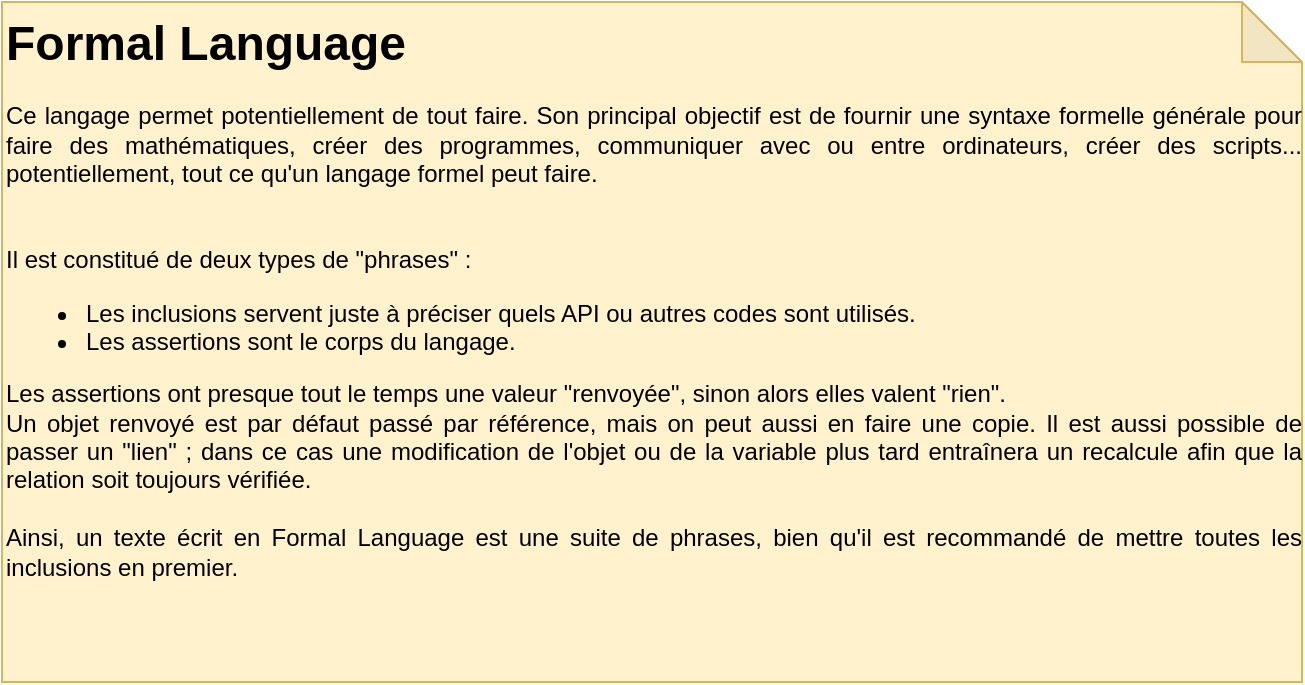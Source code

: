 <mxfile pages="4">
    <diagram id="5_BCksHGUc6veGD5Rrwg" name="Presentation">
        <mxGraphModel dx="2002" dy="625" grid="1" gridSize="10" guides="1" tooltips="1" connect="1" arrows="1" fold="1" page="1" pageScale="1" pageWidth="827" pageHeight="1169" math="0" shadow="0">
            <root>
                <mxCell id="-pB6dK3asgWXY20V-I0a-0"/>
                <mxCell id="-pB6dK3asgWXY20V-I0a-1" parent="-pB6dK3asgWXY20V-I0a-0"/>
                <mxCell id="ndE7727TP9noJaug6J7S-0" value="&lt;div style=&quot;text-align: justify&quot;&gt;&lt;b style=&quot;font-size: 24px&quot;&gt;Formal Language&lt;/b&gt;&lt;/div&gt;&lt;div style=&quot;text-align: justify&quot;&gt;&lt;br&gt;&lt;/div&gt;&lt;div style=&quot;text-align: justify&quot;&gt;Ce langage permet potentiellement de tout faire. Son principal objectif est de fournir une syntaxe formelle générale pour faire des mathématiques, créer des programmes, communiquer avec ou entre ordinateurs, créer des scripts... potentiellement, tout ce qu'un langage formel peut faire.&lt;/div&gt;&lt;div style=&quot;text-align: justify&quot;&gt;&lt;br&gt;&lt;/div&gt;&lt;div style=&quot;text-align: justify&quot;&gt;&lt;br&gt;&lt;/div&gt;&lt;div style=&quot;text-align: justify&quot;&gt;Il est constitué de deux types de &quot;phrases&quot; :&lt;/div&gt;&lt;div style=&quot;text-align: justify&quot;&gt;&lt;ul&gt;&lt;li&gt;Les inclusions servent juste à préciser quels API ou autres codes sont utilisés.&lt;/li&gt;&lt;li&gt;Les assertions sont le corps du langage.&lt;/li&gt;&lt;/ul&gt;&lt;span&gt;Les assertions ont presque tout le temps une valeur &quot;renvoyée&quot;, sinon alors elles valent &quot;rien&quot;.&lt;/span&gt;&lt;/div&gt;&lt;div style=&quot;text-align: justify&quot;&gt;&lt;span&gt;Un objet renvoyé est par défaut passé par référence, mais on peut aussi en faire une copie. Il est aussi possible de passer un &quot;lien&quot; ; dans ce cas une modification de l'objet ou de la variable plus tard entraînera&amp;nbsp;un&amp;nbsp;&lt;/span&gt;&lt;span&gt;recalcule afin que la relation soit toujours vérifiée.&lt;/span&gt;&lt;/div&gt;&lt;div style=&quot;text-align: justify&quot;&gt;&lt;span&gt;&lt;br&gt;&lt;/span&gt;&lt;/div&gt;&lt;div style=&quot;text-align: justify&quot;&gt;&lt;span&gt;Ainsi, un texte écrit en Formal Language est une suite de phrases, bien qu'il est recommandé de mettre toutes les inclusions&amp;nbsp;en premier.&lt;/span&gt;&lt;/div&gt;" style="shape=note;whiteSpace=wrap;html=1;backgroundOutline=1;darkOpacity=0.05;fillColor=#fff2cc;strokeColor=#d6b656;align=left;verticalAlign=top;fontColor=#000000;" parent="-pB6dK3asgWXY20V-I0a-1" vertex="1">
                    <mxGeometry x="-760" y="40" width="650" height="340" as="geometry"/>
                </mxCell>
            </root>
        </mxGraphModel>
    </diagram>
    <diagram id="95ChfJcYz4LJRr9AhdbQ" name="Formal Language">
        <mxGraphModel dx="2002" dy="625" grid="1" gridSize="10" guides="1" tooltips="1" connect="1" arrows="1" fold="1" page="1" pageScale="1" pageWidth="827" pageHeight="1169" math="0" shadow="0">
            <root>
                <mxCell id="v-T4cHczStaTHuqniMII-0"/>
                <mxCell id="v-T4cHczStaTHuqniMII-1" parent="v-T4cHczStaTHuqniMII-0"/>
                <mxCell id="v-T4cHczStaTHuqniMII-3" style="edgeStyle=none;rounded=0;orthogonalLoop=1;jettySize=auto;html=1;fontColor=#000000;" parent="v-T4cHczStaTHuqniMII-1" source="v-T4cHczStaTHuqniMII-53" target="v-T4cHczStaTHuqniMII-45" edge="1">
                    <mxGeometry relative="1" as="geometry">
                        <mxPoint x="582.701" y="740.561" as="sourcePoint"/>
                    </mxGeometry>
                </mxCell>
                <mxCell id="v-T4cHczStaTHuqniMII-12" style="edgeStyle=none;rounded=0;orthogonalLoop=1;jettySize=auto;html=1;fillColor=#ffe6cc;strokeColor=#000000;strokeWidth=1;fontColor=#000000;" parent="v-T4cHczStaTHuqniMII-1" source="v-T4cHczStaTHuqniMII-16" target="v-T4cHczStaTHuqniMII-33" edge="1">
                    <mxGeometry relative="1" as="geometry"/>
                </mxCell>
                <mxCell id="v-T4cHczStaTHuqniMII-13" style="edgeStyle=none;rounded=0;orthogonalLoop=1;jettySize=auto;html=1;fontColor=#000000;" parent="v-T4cHczStaTHuqniMII-1" source="v-T4cHczStaTHuqniMII-16" target="v-T4cHczStaTHuqniMII-40" edge="1">
                    <mxGeometry relative="1" as="geometry"/>
                </mxCell>
                <mxCell id="v-T4cHczStaTHuqniMII-14" style="edgeStyle=none;rounded=0;orthogonalLoop=1;jettySize=auto;html=1;strokeWidth=1;fillColor=#e1d5e7;strokeColor=#000000;fontColor=#000000;" parent="v-T4cHczStaTHuqniMII-1" source="v-T4cHczStaTHuqniMII-16" target="v-T4cHczStaTHuqniMII-53" edge="1">
                    <mxGeometry relative="1" as="geometry"/>
                </mxCell>
                <mxCell id="v-T4cHczStaTHuqniMII-15" style="edgeStyle=none;rounded=0;orthogonalLoop=1;jettySize=auto;html=1;fontColor=#000000;" parent="v-T4cHczStaTHuqniMII-1" source="v-T4cHczStaTHuqniMII-16" target="v-T4cHczStaTHuqniMII-69" edge="1">
                    <mxGeometry relative="1" as="geometry"/>
                </mxCell>
                <mxCell id="fllVbso1EUG3srJYqAMV-1" style="rounded=0;orthogonalLoop=1;jettySize=auto;html=1;fontColor=#000000;" parent="v-T4cHczStaTHuqniMII-1" source="v-T4cHczStaTHuqniMII-16" target="fllVbso1EUG3srJYqAMV-0" edge="1">
                    <mxGeometry relative="1" as="geometry"/>
                </mxCell>
                <mxCell id="v-T4cHczStaTHuqniMII-16" value="Expression" style="ellipse;whiteSpace=wrap;html=1;fillColor=#f8cecc;strokeColor=#b85450;fontColor=#000000;" parent="v-T4cHczStaTHuqniMII-1" vertex="1">
                    <mxGeometry x="410" y="420" width="140" height="70" as="geometry"/>
                </mxCell>
                <mxCell id="v-T4cHczStaTHuqniMII-24" style="edgeStyle=none;rounded=0;orthogonalLoop=1;jettySize=auto;html=1;fontColor=#000000;" parent="v-T4cHczStaTHuqniMII-1" source="v-T4cHczStaTHuqniMII-40" target="v-T4cHczStaTHuqniMII-27" edge="1">
                    <mxGeometry relative="1" as="geometry"/>
                </mxCell>
                <mxCell id="v-T4cHczStaTHuqniMII-25" style="edgeStyle=none;rounded=0;orthogonalLoop=1;jettySize=auto;html=1;strokeWidth=1;fillColor=#e1d5e7;fontColor=#000000;strokeColor=#FFFFFF;" parent="v-T4cHczStaTHuqniMII-1" source="v-T4cHczStaTHuqniMII-40" target="v-T4cHczStaTHuqniMII-28" edge="1">
                    <mxGeometry relative="1" as="geometry"/>
                </mxCell>
                <mxCell id="v-T4cHczStaTHuqniMII-26" style="rounded=0;orthogonalLoop=1;jettySize=auto;html=1;fontColor=#000000;" parent="v-T4cHczStaTHuqniMII-1" source="v-T4cHczStaTHuqniMII-27" target="v-T4cHczStaTHuqniMII-65" edge="1">
                    <mxGeometry relative="1" as="geometry"/>
                </mxCell>
                <mxCell id="v-T4cHczStaTHuqniMII-27" value="Alternative" style="ellipse;whiteSpace=wrap;html=1;fillColor=#fff2cc;strokeColor=#d6b656;fontColor=#000000;" parent="v-T4cHczStaTHuqniMII-1" vertex="1">
                    <mxGeometry x="820" y="440" width="140" height="70" as="geometry"/>
                </mxCell>
                <mxCell id="v-T4cHczStaTHuqniMII-28" value="Booléen" style="ellipse;whiteSpace=wrap;html=1;fillColor=#fad9d5;strokeColor=#ae4132;fontColor=#000000;" parent="v-T4cHczStaTHuqniMII-1" vertex="1">
                    <mxGeometry x="730" y="300" width="140" height="70" as="geometry"/>
                </mxCell>
                <mxCell id="v-T4cHczStaTHuqniMII-30" style="edgeStyle=none;rounded=0;orthogonalLoop=1;jettySize=auto;html=1;fontColor=#000000;" parent="v-T4cHczStaTHuqniMII-1" source="v-T4cHczStaTHuqniMII-33" target="v-T4cHczStaTHuqniMII-34" edge="1">
                    <mxGeometry relative="1" as="geometry"/>
                </mxCell>
                <mxCell id="v-T4cHczStaTHuqniMII-31" style="edgeStyle=none;rounded=0;orthogonalLoop=1;jettySize=auto;html=1;fontColor=#000000;" parent="v-T4cHczStaTHuqniMII-1" source="-W7pPNbn6DZHVO_8fmMS-0" target="v-T4cHczStaTHuqniMII-36" edge="1">
                    <mxGeometry relative="1" as="geometry"/>
                </mxCell>
                <mxCell id="v-T4cHczStaTHuqniMII-32" style="edgeStyle=none;rounded=0;orthogonalLoop=1;jettySize=auto;html=1;strokeWidth=1;fillColor=#e1d5e7;strokeColor=#9673a6;fontColor=#000000;" parent="v-T4cHczStaTHuqniMII-1" source="v-T4cHczStaTHuqniMII-33" target="v-T4cHczStaTHuqniMII-16" edge="1">
                    <mxGeometry relative="1" as="geometry"/>
                </mxCell>
                <mxCell id="-W7pPNbn6DZHVO_8fmMS-1" style="rounded=0;orthogonalLoop=1;jettySize=auto;html=1;" parent="v-T4cHczStaTHuqniMII-1" source="v-T4cHczStaTHuqniMII-33" target="-W7pPNbn6DZHVO_8fmMS-0" edge="1">
                    <mxGeometry relative="1" as="geometry"/>
                </mxCell>
                <mxCell id="v-T4cHczStaTHuqniMII-33" value="Définition / assignation" style="ellipse;whiteSpace=wrap;html=1;fillColor=#fff2cc;strokeColor=#d6b656;fontColor=#000000;" parent="v-T4cHczStaTHuqniMII-1" vertex="1">
                    <mxGeometry x="180" y="440" width="140" height="70" as="geometry"/>
                </mxCell>
                <mxCell id="v-T4cHczStaTHuqniMII-34" value="Système de variable" style="ellipse;whiteSpace=wrap;html=1;fillColor=#dae8fc;strokeColor=#6c8ebf;fontColor=#000000;" parent="v-T4cHczStaTHuqniMII-1" vertex="1">
                    <mxGeometry x="10" y="560" width="140" height="70" as="geometry"/>
                </mxCell>
                <mxCell id="v-T4cHczStaTHuqniMII-35" style="edgeStyle=none;rounded=0;orthogonalLoop=1;jettySize=auto;html=1;fillColor=#e1d5e7;strokeColor=#9673a6;fontColor=#000000;" parent="v-T4cHczStaTHuqniMII-1" source="v-T4cHczStaTHuqniMII-36" target="-W7pPNbn6DZHVO_8fmMS-0" edge="1">
                    <mxGeometry relative="1" as="geometry"/>
                </mxCell>
                <mxCell id="v-T4cHczStaTHuqniMII-36" value="Objet" style="ellipse;whiteSpace=wrap;html=1;fillColor=#fad9d5;strokeColor=#ae4132;fontColor=#000000;" parent="v-T4cHczStaTHuqniMII-1" vertex="1">
                    <mxGeometry x="-250" y="460" width="140" height="70" as="geometry"/>
                </mxCell>
                <mxCell id="v-T4cHczStaTHuqniMII-37" style="edgeStyle=none;rounded=0;orthogonalLoop=1;jettySize=auto;html=1;fillColor=#ffe6cc;strokeWidth=1;fontColor=#000000;strokeColor=#FFFFFF;" parent="v-T4cHczStaTHuqniMII-1" source="v-T4cHczStaTHuqniMII-40" target="v-T4cHczStaTHuqniMII-41" edge="1">
                    <mxGeometry relative="1" as="geometry"/>
                </mxCell>
                <mxCell id="v-T4cHczStaTHuqniMII-38" style="edgeStyle=none;rounded=0;orthogonalLoop=1;jettySize=auto;html=1;fontColor=#000000;" parent="v-T4cHczStaTHuqniMII-1" source="v-T4cHczStaTHuqniMII-40" target="v-T4cHczStaTHuqniMII-67" edge="1">
                    <mxGeometry relative="1" as="geometry"/>
                </mxCell>
                <mxCell id="v-T4cHczStaTHuqniMII-39" style="edgeStyle=none;rounded=0;orthogonalLoop=1;jettySize=auto;html=1;strokeWidth=1;fillColor=#e1d5e7;strokeColor=#9673a6;fontColor=#000000;" parent="v-T4cHczStaTHuqniMII-1" source="v-T4cHczStaTHuqniMII-40" target="v-T4cHczStaTHuqniMII-16" edge="1">
                    <mxGeometry relative="1" as="geometry"/>
                </mxCell>
                <mxCell id="v-T4cHczStaTHuqniMII-40" value="Structure conditionnelle" style="ellipse;whiteSpace=wrap;html=1;fillColor=#fff2cc;strokeColor=#d6b656;fontColor=#000000;" parent="v-T4cHczStaTHuqniMII-1" vertex="1">
                    <mxGeometry x="610" y="420" width="140" height="70" as="geometry"/>
                </mxCell>
                <mxCell id="v-T4cHczStaTHuqniMII-41" value="Répétition" style="ellipse;whiteSpace=wrap;html=1;fillColor=#fff2cc;strokeColor=#d6b656;fontColor=#000000;" parent="v-T4cHczStaTHuqniMII-1" vertex="1">
                    <mxGeometry x="780" y="530" width="140" height="70" as="geometry"/>
                </mxCell>
                <mxCell id="v-T4cHczStaTHuqniMII-43" style="edgeStyle=none;rounded=0;orthogonalLoop=1;jettySize=auto;html=1;fontColor=#000000;" parent="v-T4cHczStaTHuqniMII-1" source="v-T4cHczStaTHuqniMII-45" target="v-T4cHczStaTHuqniMII-55" edge="1">
                    <mxGeometry relative="1" as="geometry"/>
                </mxCell>
                <mxCell id="v-T4cHczStaTHuqniMII-44" style="edgeStyle=none;rounded=0;orthogonalLoop=1;jettySize=auto;html=1;fontColor=#000000;" parent="v-T4cHczStaTHuqniMII-1" source="v-T4cHczStaTHuqniMII-45" target="2HfrvBEe2_fYgpj9fwrZ-0" edge="1">
                    <mxGeometry relative="1" as="geometry"/>
                </mxCell>
                <mxCell id="GKoyHZJA9tY0vmX-Lvy--2" style="edgeStyle=none;rounded=0;orthogonalLoop=1;jettySize=auto;html=1;fontColor=#000000;" parent="v-T4cHczStaTHuqniMII-1" source="v-T4cHczStaTHuqniMII-45" target="GKoyHZJA9tY0vmX-Lvy--1" edge="1">
                    <mxGeometry relative="1" as="geometry"/>
                </mxCell>
                <mxCell id="v-T4cHczStaTHuqniMII-45" value="Fonction" style="ellipse;whiteSpace=wrap;html=1;fillColor=#fff2cc;strokeColor=#d6b656;fontColor=#000000;" parent="v-T4cHczStaTHuqniMII-1" vertex="1">
                    <mxGeometry x="630" y="670" width="140" height="70" as="geometry"/>
                </mxCell>
                <mxCell id="v-T4cHczStaTHuqniMII-49" style="edgeStyle=none;rounded=0;orthogonalLoop=1;jettySize=auto;html=1;strokeWidth=1;fillColor=#e1d5e7;strokeColor=#000000;fontColor=#000000;" parent="v-T4cHczStaTHuqniMII-1" source="v-T4cHczStaTHuqniMII-16" target="v-T4cHczStaTHuqniMII-60" edge="1">
                    <mxGeometry relative="1" as="geometry"/>
                </mxCell>
                <mxCell id="v-T4cHczStaTHuqniMII-50" style="edgeStyle=none;rounded=0;orthogonalLoop=1;jettySize=auto;html=1;strokeWidth=1;fillColor=#e1d5e7;strokeColor=#9673a6;fontColor=#000000;" parent="v-T4cHczStaTHuqniMII-1" source="v-T4cHczStaTHuqniMII-53" target="v-T4cHczStaTHuqniMII-16" edge="1">
                    <mxGeometry relative="1" as="geometry"/>
                </mxCell>
                <mxCell id="v-T4cHczStaTHuqniMII-51" style="rounded=0;orthogonalLoop=1;jettySize=auto;html=1;fontColor=#000000;" parent="v-T4cHczStaTHuqniMII-1" source="GKoyHZJA9tY0vmX-Lvy--3" target="v-T4cHczStaTHuqniMII-75" edge="1">
                    <mxGeometry relative="1" as="geometry"/>
                </mxCell>
                <mxCell id="v-T4cHczStaTHuqniMII-52" style="edgeStyle=none;rounded=0;orthogonalLoop=1;jettySize=auto;html=1;fontColor=#000000;" parent="v-T4cHczStaTHuqniMII-1" source="GKoyHZJA9tY0vmX-Lvy--3" target="v-T4cHczStaTHuqniMII-85" edge="1">
                    <mxGeometry relative="1" as="geometry"/>
                </mxCell>
                <mxCell id="GKoyHZJA9tY0vmX-Lvy--4" style="edgeStyle=none;rounded=0;orthogonalLoop=1;jettySize=auto;html=1;fontColor=#000000;" parent="v-T4cHczStaTHuqniMII-1" source="v-T4cHczStaTHuqniMII-53" target="GKoyHZJA9tY0vmX-Lvy--3" edge="1">
                    <mxGeometry relative="1" as="geometry"/>
                </mxCell>
                <mxCell id="v-T4cHczStaTHuqniMII-53" value="Création d'un objet" style="ellipse;whiteSpace=wrap;html=1;fillColor=#fff2cc;strokeColor=#d6b656;fontColor=#000000;" parent="v-T4cHczStaTHuqniMII-1" vertex="1">
                    <mxGeometry x="410" y="630" width="140" height="70" as="geometry"/>
                </mxCell>
                <mxCell id="v-T4cHczStaTHuqniMII-55" value="Objet" style="ellipse;whiteSpace=wrap;html=1;fillColor=#fad9d5;strokeColor=#ae4132;fontColor=#000000;" parent="v-T4cHczStaTHuqniMII-1" vertex="1">
                    <mxGeometry x="650" y="790" width="140" height="70" as="geometry"/>
                </mxCell>
                <mxCell id="v-T4cHczStaTHuqniMII-56" value="Booléen" style="ellipse;whiteSpace=wrap;html=1;fillColor=#fad9d5;strokeColor=#ae4132;fontColor=#000000;" parent="v-T4cHczStaTHuqniMII-1" vertex="1">
                    <mxGeometry x="940" y="830" width="140" height="70" as="geometry"/>
                </mxCell>
                <mxCell id="v-T4cHczStaTHuqniMII-57" style="edgeStyle=none;rounded=0;orthogonalLoop=1;jettySize=auto;html=1;fontColor=#000000;" parent="v-T4cHczStaTHuqniMII-1" source="v-T4cHczStaTHuqniMII-60" target="v-T4cHczStaTHuqniMII-61" edge="1">
                    <mxGeometry relative="1" as="geometry"/>
                </mxCell>
                <mxCell id="v-T4cHczStaTHuqniMII-58" style="edgeStyle=none;rounded=0;orthogonalLoop=1;jettySize=auto;html=1;fontColor=#000000;" parent="v-T4cHczStaTHuqniMII-1" source="v-T4cHczStaTHuqniMII-60" target="v-T4cHczStaTHuqniMII-62" edge="1">
                    <mxGeometry relative="1" as="geometry"/>
                </mxCell>
                <mxCell id="v-T4cHczStaTHuqniMII-59" style="edgeStyle=none;rounded=0;orthogonalLoop=1;jettySize=auto;html=1;strokeWidth=1;fillColor=#e1d5e7;strokeColor=#9673a6;fontColor=#000000;" parent="v-T4cHczStaTHuqniMII-1" source="v-T4cHczStaTHuqniMII-60" target="v-T4cHczStaTHuqniMII-16" edge="1">
                    <mxGeometry relative="1" as="geometry"/>
                </mxCell>
                <mxCell id="v-T4cHczStaTHuqniMII-60" value="Appel d'une fonction" style="ellipse;whiteSpace=wrap;html=1;fillColor=#fff2cc;strokeColor=#d6b656;fontColor=#000000;" parent="v-T4cHczStaTHuqniMII-1" vertex="1">
                    <mxGeometry x="530" y="310" width="140" height="70" as="geometry"/>
                </mxCell>
                <mxCell id="v-T4cHczStaTHuqniMII-61" value="Fonction" style="ellipse;whiteSpace=wrap;html=1;fillColor=#fad9d5;strokeColor=#ae4132;fontColor=#000000;" parent="v-T4cHczStaTHuqniMII-1" vertex="1">
                    <mxGeometry x="520" y="200" width="140" height="70" as="geometry"/>
                </mxCell>
                <mxCell id="v-T4cHczStaTHuqniMII-62" value="Objet" style="ellipse;whiteSpace=wrap;html=1;fillColor=#fad9d5;strokeColor=#ae4132;fontColor=#000000;" parent="v-T4cHczStaTHuqniMII-1" vertex="1">
                    <mxGeometry x="660" y="230" width="140" height="70" as="geometry"/>
                </mxCell>
                <mxCell id="v-T4cHczStaTHuqniMII-64" style="edgeStyle=none;rounded=0;orthogonalLoop=1;jettySize=auto;html=1;strokeWidth=1;fillColor=#e1d5e7;strokeColor=#9673a6;fontColor=#000000;" parent="v-T4cHczStaTHuqniMII-1" source="v-T4cHczStaTHuqniMII-65" target="v-T4cHczStaTHuqniMII-27" edge="1">
                    <mxGeometry relative="1" as="geometry"/>
                </mxCell>
                <mxCell id="v-T4cHczStaTHuqniMII-65" value="Objet" style="ellipse;whiteSpace=wrap;html=1;fillColor=#fad9d5;strokeColor=#ae4132;fontColor=#000000;" parent="v-T4cHczStaTHuqniMII-1" vertex="1">
                    <mxGeometry x="1030" y="450" width="140" height="70" as="geometry"/>
                </mxCell>
                <mxCell id="v-T4cHczStaTHuqniMII-66" style="edgeStyle=none;rounded=0;orthogonalLoop=1;jettySize=auto;html=1;strokeWidth=1;fillColor=#e1d5e7;strokeColor=#9673a6;fontColor=#000000;" parent="v-T4cHczStaTHuqniMII-1" source="v-T4cHczStaTHuqniMII-67" target="v-T4cHczStaTHuqniMII-40" edge="1">
                    <mxGeometry relative="1" as="geometry">
                        <mxPoint x="690" y="430" as="targetPoint"/>
                    </mxGeometry>
                </mxCell>
                <mxCell id="v-T4cHczStaTHuqniMII-67" value="Objet" style="ellipse;whiteSpace=wrap;html=1;fillColor=#fad9d5;strokeColor=#ae4132;fontColor=#000000;" parent="v-T4cHczStaTHuqniMII-1" vertex="1">
                    <mxGeometry x="827" y="360" width="140" height="70" as="geometry"/>
                </mxCell>
                <mxCell id="v-T4cHczStaTHuqniMII-68" style="edgeStyle=none;rounded=0;orthogonalLoop=1;jettySize=auto;html=1;fillColor=#e1d5e7;strokeColor=#9673a6;fontColor=#000000;" parent="v-T4cHczStaTHuqniMII-1" source="v-T4cHczStaTHuqniMII-69" target="v-T4cHczStaTHuqniMII-16" edge="1">
                    <mxGeometry relative="1" as="geometry"/>
                </mxCell>
                <mxCell id="v-T4cHczStaTHuqniMII-69" value="Appel d'une variable" style="ellipse;whiteSpace=wrap;html=1;fillColor=#fff2cc;strokeColor=#d6b656;fontColor=#000000;" parent="v-T4cHczStaTHuqniMII-1" vertex="1">
                    <mxGeometry x="344" y="280" width="140" height="70" as="geometry"/>
                </mxCell>
                <mxCell id="v-T4cHczStaTHuqniMII-74" style="edgeStyle=none;rounded=0;orthogonalLoop=1;jettySize=auto;html=1;fontColor=#000000;" parent="v-T4cHczStaTHuqniMII-1" source="v-T4cHczStaTHuqniMII-75" target="v-T4cHczStaTHuqniMII-77" edge="1">
                    <mxGeometry relative="1" as="geometry"/>
                </mxCell>
                <mxCell id="v-T4cHczStaTHuqniMII-75" value="Enregistrement" style="ellipse;whiteSpace=wrap;html=1;fillColor=#fff2cc;strokeColor=#d6b656;fontColor=#000000;" parent="v-T4cHczStaTHuqniMII-1" vertex="1">
                    <mxGeometry x="250" y="840" width="140" height="70" as="geometry"/>
                </mxCell>
                <mxCell id="v-T4cHczStaTHuqniMII-77" value="Champ[]" style="ellipse;whiteSpace=wrap;html=1;fillColor=#dae8fc;strokeColor=#6c8ebf;fontColor=#000000;" parent="v-T4cHczStaTHuqniMII-1" vertex="1">
                    <mxGeometry x="190" y="940" width="140" height="70" as="geometry"/>
                </mxCell>
                <mxCell id="v-T4cHczStaTHuqniMII-84" style="rounded=0;orthogonalLoop=1;jettySize=auto;html=1;fontColor=#000000;" parent="v-T4cHczStaTHuqniMII-1" source="v-T4cHczStaTHuqniMII-85" target="v-T4cHczStaTHuqniMII-86" edge="1">
                    <mxGeometry relative="1" as="geometry"/>
                </mxCell>
                <mxCell id="v-T4cHczStaTHuqniMII-85" value="Famille" style="ellipse;whiteSpace=wrap;html=1;fillColor=#fff2cc;strokeColor=#d6b656;fontColor=#000000;" parent="v-T4cHczStaTHuqniMII-1" vertex="1">
                    <mxGeometry x="490" y="870" width="140" height="70" as="geometry"/>
                </mxCell>
                <mxCell id="v-T4cHczStaTHuqniMII-86" value="Objet[]" style="ellipse;whiteSpace=wrap;html=1;fillColor=#fad9d5;strokeColor=#ae4132;fontColor=#000000;" parent="v-T4cHczStaTHuqniMII-1" vertex="1">
                    <mxGeometry x="530" y="990" width="140" height="70" as="geometry"/>
                </mxCell>
                <mxCell id="fllVbso1EUG3srJYqAMV-2" style="edgeStyle=none;rounded=0;orthogonalLoop=1;jettySize=auto;html=1;fillColor=#e1d5e7;strokeColor=#9673a6;fontColor=#000000;" parent="v-T4cHczStaTHuqniMII-1" source="fllVbso1EUG3srJYqAMV-0" target="v-T4cHczStaTHuqniMII-16" edge="1">
                    <mxGeometry relative="1" as="geometry"/>
                </mxCell>
                <mxCell id="fllVbso1EUG3srJYqAMV-0" value="Suppression / déassignation" style="ellipse;whiteSpace=wrap;html=1;fillColor=#fff2cc;strokeColor=#d6b656;fontColor=#000000;" parent="v-T4cHczStaTHuqniMII-1" vertex="1">
                    <mxGeometry x="180" y="330" width="140" height="70" as="geometry"/>
                </mxCell>
                <mxCell id="GKoyHZJA9tY0vmX-Lvy--1" value="Nouveau système de variable" style="ellipse;whiteSpace=wrap;html=1;fillColor=#dae8fc;strokeColor=#6c8ebf;fontColor=#000000;" parent="v-T4cHczStaTHuqniMII-1" vertex="1">
                    <mxGeometry x="827" y="660" width="140" height="70" as="geometry"/>
                </mxCell>
                <mxCell id="GKoyHZJA9tY0vmX-Lvy--28" style="edgeStyle=none;rounded=0;orthogonalLoop=1;jettySize=auto;html=1;fontColor=#000000;" parent="v-T4cHczStaTHuqniMII-1" source="v-T4cHczStaTHuqniMII-53" target="GKoyHZJA9tY0vmX-Lvy--7" edge="1">
                    <mxGeometry relative="1" as="geometry"/>
                </mxCell>
                <mxCell id="GKoyHZJA9tY0vmX-Lvy--3" value="Produit" style="ellipse;whiteSpace=wrap;html=1;fillColor=#fff2cc;strokeColor=#d6b656;fontColor=#000000;" parent="v-T4cHczStaTHuqniMII-1" vertex="1">
                    <mxGeometry x="400" y="760" width="140" height="70" as="geometry"/>
                </mxCell>
                <mxCell id="GKoyHZJA9tY0vmX-Lvy--9" style="edgeStyle=none;rounded=0;orthogonalLoop=1;jettySize=auto;html=1;fontColor=#000000;" parent="v-T4cHczStaTHuqniMII-1" source="GKoyHZJA9tY0vmX-Lvy--7" target="GKoyHZJA9tY0vmX-Lvy--8" edge="1">
                    <mxGeometry relative="1" as="geometry"/>
                </mxCell>
                <mxCell id="GKoyHZJA9tY0vmX-Lvy--7" value="Classe&lt;br&gt;(objet)" style="ellipse;whiteSpace=wrap;html=1;fillColor=#fff2cc;strokeColor=#d6b656;fontColor=#000000;" parent="v-T4cHczStaTHuqniMII-1" vertex="1">
                    <mxGeometry x="170" y="670" width="140" height="70" as="geometry"/>
                </mxCell>
                <mxCell id="GKoyHZJA9tY0vmX-Lvy--22" style="edgeStyle=none;rounded=0;orthogonalLoop=1;jettySize=auto;html=1;fontColor=#000000;" parent="v-T4cHczStaTHuqniMII-1" source="GKoyHZJA9tY0vmX-Lvy--8" target="GKoyHZJA9tY0vmX-Lvy--20" edge="1">
                    <mxGeometry relative="1" as="geometry"/>
                </mxCell>
                <mxCell id="GKoyHZJA9tY0vmX-Lvy--43" style="edgeStyle=none;rounded=0;orthogonalLoop=1;jettySize=auto;html=1;fontColor=#000000;" parent="v-T4cHczStaTHuqniMII-1" source="GKoyHZJA9tY0vmX-Lvy--8" target="GKoyHZJA9tY0vmX-Lvy--40" edge="1">
                    <mxGeometry relative="1" as="geometry"/>
                </mxCell>
                <mxCell id="GKoyHZJA9tY0vmX-Lvy--8" value="Champ[]" style="ellipse;whiteSpace=wrap;html=1;fillColor=#dae8fc;strokeColor=#6c8ebf;fontColor=#000000;" parent="v-T4cHczStaTHuqniMII-1" vertex="1">
                    <mxGeometry x="-20" y="740" width="140" height="70" as="geometry"/>
                </mxCell>
                <mxCell id="GKoyHZJA9tY0vmX-Lvy--19" value="Booléen" style="ellipse;whiteSpace=wrap;html=1;fillColor=#fad9d5;strokeColor=#ae4132;fontColor=#000000;" parent="v-T4cHczStaTHuqniMII-1" vertex="1">
                    <mxGeometry x="-130" y="960" width="140" height="70" as="geometry"/>
                </mxCell>
                <mxCell id="GKoyHZJA9tY0vmX-Lvy--23" style="edgeStyle=none;rounded=0;orthogonalLoop=1;jettySize=auto;html=1;fontColor=#000000;" parent="v-T4cHczStaTHuqniMII-1" source="GKoyHZJA9tY0vmX-Lvy--20" target="GKoyHZJA9tY0vmX-Lvy--19" edge="1">
                    <mxGeometry relative="1" as="geometry"/>
                </mxCell>
                <mxCell id="GKoyHZJA9tY0vmX-Lvy--20" value="Filtre&lt;br&gt;(tel que ...)" style="ellipse;whiteSpace=wrap;html=1;fillColor=#d5e8d4;strokeColor=#82b366;fontColor=#000000;" parent="v-T4cHczStaTHuqniMII-1" vertex="1">
                    <mxGeometry x="-30" y="860" width="140" height="70" as="geometry"/>
                </mxCell>
                <mxCell id="GKoyHZJA9tY0vmX-Lvy--30" style="edgeStyle=none;rounded=0;orthogonalLoop=1;jettySize=auto;html=1;fontColor=#000000;" parent="v-T4cHczStaTHuqniMII-1" source="v-T4cHczStaTHuqniMII-77" target="GKoyHZJA9tY0vmX-Lvy--33" edge="1">
                    <mxGeometry relative="1" as="geometry">
                        <mxPoint x="154.298" y="1072.1" as="sourcePoint"/>
                    </mxGeometry>
                </mxCell>
                <mxCell id="GKoyHZJA9tY0vmX-Lvy--31" style="edgeStyle=none;rounded=0;orthogonalLoop=1;jettySize=auto;html=1;fontColor=#000000;" parent="v-T4cHczStaTHuqniMII-1" source="v-T4cHczStaTHuqniMII-77" target="GKoyHZJA9tY0vmX-Lvy--35" edge="1">
                    <mxGeometry relative="1" as="geometry">
                        <mxPoint x="55.802" y="1067.15" as="sourcePoint"/>
                    </mxGeometry>
                </mxCell>
                <mxCell id="GKoyHZJA9tY0vmX-Lvy--33" value="Nouveau nom de variable" style="ellipse;whiteSpace=wrap;html=1;fillColor=#dae8fc;strokeColor=#6c8ebf;fontColor=#000000;" parent="v-T4cHczStaTHuqniMII-1" vertex="1">
                    <mxGeometry x="280" y="1030" width="140" height="70" as="geometry"/>
                </mxCell>
                <mxCell id="GKoyHZJA9tY0vmX-Lvy--35" value="Objet" style="ellipse;whiteSpace=wrap;html=1;fillColor=#fad9d5;strokeColor=#ae4132;fontColor=#000000;" parent="v-T4cHczStaTHuqniMII-1" vertex="1">
                    <mxGeometry x="60" y="1020" width="140" height="70" as="geometry"/>
                </mxCell>
                <mxCell id="GKoyHZJA9tY0vmX-Lvy--40" value="Nouveau nom de variable" style="ellipse;whiteSpace=wrap;html=1;fillColor=#dae8fc;strokeColor=#6c8ebf;fontColor=#000000;" parent="v-T4cHczStaTHuqniMII-1" vertex="1">
                    <mxGeometry x="-210" y="760" width="140" height="70" as="geometry"/>
                </mxCell>
                <mxCell id="2HfrvBEe2_fYgpj9fwrZ-1" style="rounded=0;orthogonalLoop=1;jettySize=auto;html=1;fontColor=#000000;" parent="v-T4cHczStaTHuqniMII-1" source="2HfrvBEe2_fYgpj9fwrZ-0" target="v-T4cHczStaTHuqniMII-56" edge="1">
                    <mxGeometry relative="1" as="geometry"/>
                </mxCell>
                <mxCell id="2HfrvBEe2_fYgpj9fwrZ-0" value="Filtre&lt;br&gt;(tel que ...)" style="ellipse;whiteSpace=wrap;html=1;fillColor=#d5e8d4;strokeColor=#82b366;fontColor=#000000;" parent="v-T4cHczStaTHuqniMII-1" vertex="1">
                    <mxGeometry x="780" y="750" width="140" height="70" as="geometry"/>
                </mxCell>
                <mxCell id="2HfrvBEe2_fYgpj9fwrZ-8" style="edgeStyle=none;rounded=0;orthogonalLoop=1;jettySize=auto;html=1;strokeWidth=1;fillColor=#e1d5e7;strokeColor=#9673a6;fontColor=#000000;" parent="v-T4cHczStaTHuqniMII-1" source="v-T4cHczStaTHuqniMII-86" target="v-T4cHczStaTHuqniMII-85" edge="1">
                    <mxGeometry relative="1" as="geometry">
                        <mxPoint x="535.324" y="840.101" as="sourcePoint"/>
                        <mxPoint x="544.187" y="789.879" as="targetPoint"/>
                    </mxGeometry>
                </mxCell>
                <mxCell id="oxjJWwKK_3WnqKUsLEjZ-2" style="rounded=0;orthogonalLoop=1;jettySize=auto;html=1;fontColor=#000000;" parent="v-T4cHczStaTHuqniMII-1" edge="1">
                    <mxGeometry relative="1" as="geometry">
                        <mxPoint x="948.839" y="321.347" as="sourcePoint"/>
                    </mxGeometry>
                </mxCell>
                <mxCell id="-W7pPNbn6DZHVO_8fmMS-0" value="Explicite" style="ellipse;whiteSpace=wrap;html=1;fillColor=#fff2cc;strokeColor=#d6b656;fontColor=#000000;" parent="v-T4cHczStaTHuqniMII-1" vertex="1">
                    <mxGeometry x="-40" y="460" width="140" height="70" as="geometry"/>
                </mxCell>
                <mxCell id="-W7pPNbn6DZHVO_8fmMS-5" style="edgeStyle=none;rounded=0;orthogonalLoop=1;jettySize=auto;html=1;" parent="v-T4cHczStaTHuqniMII-1" source="-W7pPNbn6DZHVO_8fmMS-2" target="-W7pPNbn6DZHVO_8fmMS-4" edge="1">
                    <mxGeometry relative="1" as="geometry"/>
                </mxCell>
                <mxCell id="-W7pPNbn6DZHVO_8fmMS-2" value="Implicite&lt;br&gt;(tel que ...)" style="ellipse;whiteSpace=wrap;html=1;fillColor=#fff2cc;strokeColor=#d6b656;fontColor=#000000;" parent="v-T4cHczStaTHuqniMII-1" vertex="1">
                    <mxGeometry x="-20" y="360" width="140" height="70" as="geometry"/>
                </mxCell>
                <mxCell id="-W7pPNbn6DZHVO_8fmMS-3" style="rounded=0;orthogonalLoop=1;jettySize=auto;html=1;" parent="v-T4cHczStaTHuqniMII-1" source="v-T4cHczStaTHuqniMII-33" target="-W7pPNbn6DZHVO_8fmMS-2" edge="1">
                    <mxGeometry relative="1" as="geometry">
                        <mxPoint x="144.457" y="562.711" as="sourcePoint"/>
                        <mxPoint x="65.414" y="547.46" as="targetPoint"/>
                    </mxGeometry>
                </mxCell>
                <mxCell id="-W7pPNbn6DZHVO_8fmMS-4" value="Booléen" style="ellipse;whiteSpace=wrap;html=1;fillColor=#fad9d5;strokeColor=#ae4132;fontColor=#000000;" parent="v-T4cHczStaTHuqniMII-1" vertex="1">
                    <mxGeometry x="-150" y="300" width="140" height="70" as="geometry"/>
                </mxCell>
                <mxCell id="KJzNALGtp4CXgoKIgsMS-3" style="edgeStyle=none;rounded=0;orthogonalLoop=1;jettySize=auto;html=1;fontColor=#000000;" parent="v-T4cHczStaTHuqniMII-1" edge="1">
                    <mxGeometry relative="1" as="geometry">
                        <mxPoint x="909.587" y="301.204" as="sourcePoint"/>
                    </mxGeometry>
                </mxCell>
            </root>
        </mxGraphModel>
    </diagram>
    <diagram id="7qtP2vkIdBDaocniMC-Y" name="Librairy">
        <mxGraphModel dx="1175" dy="1794" grid="1" gridSize="10" guides="1" tooltips="1" connect="1" arrows="1" fold="1" page="1" pageScale="1" pageWidth="827" pageHeight="1169" math="0" shadow="0">
            <root>
                <mxCell id="p-0mZmFyRT7mjJ0cYZxc-0"/>
                <mxCell id="p-0mZmFyRT7mjJ0cYZxc-1" parent="p-0mZmFyRT7mjJ0cYZxc-0"/>
                <mxCell id="ZOXpO539yJgb8DoSsCvR-1" style="rounded=0;orthogonalLoop=1;jettySize=auto;html=1;" edge="1" parent="p-0mZmFyRT7mjJ0cYZxc-1" source="zrVHpP5jcfzV_NljjicC-0" target="ZOXpO539yJgb8DoSsCvR-0">
                    <mxGeometry relative="1" as="geometry"/>
                </mxCell>
                <mxCell id="l7gowYDj9T-lpiOYeptB-1" style="edgeStyle=none;rounded=0;orthogonalLoop=1;jettySize=auto;html=1;fontColor=#000000;" edge="1" parent="p-0mZmFyRT7mjJ0cYZxc-1" source="zrVHpP5jcfzV_NljjicC-0" target="ZOXpO539yJgb8DoSsCvR-64">
                    <mxGeometry relative="1" as="geometry"/>
                </mxCell>
                <mxCell id="zrVHpP5jcfzV_NljjicC-0" value="Commun" style="ellipse;whiteSpace=wrap;html=1;fillColor=#f8cecc;strokeColor=#b85450;fontColor=#000000;" vertex="1" parent="p-0mZmFyRT7mjJ0cYZxc-1">
                    <mxGeometry x="310" y="80" width="140" height="70" as="geometry"/>
                </mxCell>
                <mxCell id="ZOXpO539yJgb8DoSsCvR-0" value="Séparateur ;" style="ellipse;whiteSpace=wrap;html=1;fillColor=#fff2cc;strokeColor=#d6b656;fontColor=#000000;" vertex="1" parent="p-0mZmFyRT7mjJ0cYZxc-1">
                    <mxGeometry x="90" y="260" width="140" height="70" as="geometry"/>
                </mxCell>
                <mxCell id="ZOXpO539yJgb8DoSsCvR-5" style="edgeStyle=none;rounded=0;orthogonalLoop=1;jettySize=auto;html=1;fontColor=#000000;" edge="1" parent="p-0mZmFyRT7mjJ0cYZxc-1" source="zrVHpP5jcfzV_NljjicC-0" target="ZOXpO539yJgb8DoSsCvR-46">
                    <mxGeometry relative="1" as="geometry"/>
                </mxCell>
                <mxCell id="ZOXpO539yJgb8DoSsCvR-13" style="edgeStyle=none;rounded=0;orthogonalLoop=1;jettySize=auto;html=1;fontColor=#000000;" edge="1" parent="p-0mZmFyRT7mjJ0cYZxc-1" source="ZOXpO539yJgb8DoSsCvR-2" target="ZOXpO539yJgb8DoSsCvR-12">
                    <mxGeometry relative="1" as="geometry"/>
                </mxCell>
                <mxCell id="ZOXpO539yJgb8DoSsCvR-56" style="edgeStyle=none;rounded=0;orthogonalLoop=1;jettySize=auto;html=1;fontColor=#000000;" edge="1" parent="p-0mZmFyRT7mjJ0cYZxc-1" source="l7gowYDj9T-lpiOYeptB-10" target="ZOXpO539yJgb8DoSsCvR-55">
                    <mxGeometry relative="1" as="geometry"/>
                </mxCell>
                <mxCell id="ZOXpO539yJgb8DoSsCvR-60" style="edgeStyle=none;rounded=0;orthogonalLoop=1;jettySize=auto;html=1;fontColor=#000000;" edge="1" parent="p-0mZmFyRT7mjJ0cYZxc-1" source="ZOXpO539yJgb8DoSsCvR-2" target="l7gowYDj9T-lpiOYeptB-10">
                    <mxGeometry relative="1" as="geometry"/>
                </mxCell>
                <mxCell id="ZOXpO539yJgb8DoSsCvR-62" style="edgeStyle=none;rounded=0;orthogonalLoop=1;jettySize=auto;html=1;fontColor=#000000;" edge="1" parent="p-0mZmFyRT7mjJ0cYZxc-1" source="ZOXpO539yJgb8DoSsCvR-2" target="ZOXpO539yJgb8DoSsCvR-61">
                    <mxGeometry relative="1" as="geometry"/>
                </mxCell>
                <mxCell id="l7gowYDj9T-lpiOYeptB-18" style="edgeStyle=none;rounded=0;orthogonalLoop=1;jettySize=auto;html=1;fontColor=#000000;" edge="1" parent="p-0mZmFyRT7mjJ0cYZxc-1" source="ZOXpO539yJgb8DoSsCvR-2" target="l7gowYDj9T-lpiOYeptB-17">
                    <mxGeometry relative="1" as="geometry"/>
                </mxCell>
                <mxCell id="ZOXpO539yJgb8DoSsCvR-2" value="Programmation" style="ellipse;whiteSpace=wrap;html=1;fillColor=#f8cecc;strokeColor=#b85450;fontColor=#000000;" vertex="1" parent="p-0mZmFyRT7mjJ0cYZxc-1">
                    <mxGeometry x="1600" y="160" width="140" height="70" as="geometry"/>
                </mxCell>
                <mxCell id="ZOXpO539yJgb8DoSsCvR-19" style="edgeStyle=none;rounded=0;orthogonalLoop=1;jettySize=auto;html=1;fontColor=#000000;" edge="1" parent="p-0mZmFyRT7mjJ0cYZxc-1" source="ZOXpO539yJgb8DoSsCvR-12" target="ZOXpO539yJgb8DoSsCvR-27">
                    <mxGeometry relative="1" as="geometry">
                        <mxPoint x="1289.497" y="320.251" as="targetPoint"/>
                    </mxGeometry>
                </mxCell>
                <mxCell id="ZOXpO539yJgb8DoSsCvR-45" style="edgeStyle=none;rounded=0;orthogonalLoop=1;jettySize=auto;html=1;fontColor=#000000;" edge="1" parent="p-0mZmFyRT7mjJ0cYZxc-1" source="ZOXpO539yJgb8DoSsCvR-12" target="ZOXpO539yJgb8DoSsCvR-37">
                    <mxGeometry relative="1" as="geometry"/>
                </mxCell>
                <mxCell id="ZOXpO539yJgb8DoSsCvR-12" value="Mathématiques" style="ellipse;whiteSpace=wrap;html=1;fillColor=#b1ddf0;strokeColor=#10739e;fontColor=#000000;" vertex="1" parent="p-0mZmFyRT7mjJ0cYZxc-1">
                    <mxGeometry x="1130" y="200" width="140" height="70" as="geometry"/>
                </mxCell>
                <mxCell id="ZOXpO539yJgb8DoSsCvR-27" value="Types" style="swimlane;fontStyle=0;childLayout=stackLayout;horizontal=1;startSize=26;fillColor=#fff2cc;horizontalStack=0;resizeParent=1;resizeParentMax=0;resizeLast=0;collapsible=1;marginBottom=0;strokeColor=#d6b656;fontColor=#000000;" vertex="1" parent="p-0mZmFyRT7mjJ0cYZxc-1">
                    <mxGeometry x="890" y="90" width="140" height="78" as="geometry"/>
                </mxCell>
                <mxCell id="ZOXpO539yJgb8DoSsCvR-28" value="Entier int" style="text;strokeColor=#d6b656;fillColor=#fff2cc;align=left;verticalAlign=top;spacingLeft=4;spacingRight=4;overflow=hidden;rotatable=0;points=[[0,0.5],[1,0.5]];portConstraint=eastwest;fontColor=#000000;" vertex="1" parent="ZOXpO539yJgb8DoSsCvR-27">
                    <mxGeometry y="26" width="140" height="26" as="geometry"/>
                </mxCell>
                <mxCell id="ZOXpO539yJgb8DoSsCvR-29" value="Flottant float" style="text;strokeColor=#d6b656;fillColor=#fff2cc;align=left;verticalAlign=top;spacingLeft=4;spacingRight=4;overflow=hidden;rotatable=0;points=[[0,0.5],[1,0.5]];portConstraint=eastwest;fontColor=#000000;" vertex="1" parent="ZOXpO539yJgb8DoSsCvR-27">
                    <mxGeometry y="52" width="140" height="26" as="geometry"/>
                </mxCell>
                <mxCell id="ZOXpO539yJgb8DoSsCvR-37" value="Opérateurs" style="swimlane;fontStyle=0;childLayout=stackLayout;horizontal=1;startSize=26;fillColor=#fff2cc;horizontalStack=0;resizeParent=1;resizeParentMax=0;resizeLast=0;collapsible=1;marginBottom=0;strokeColor=#d6b656;fontColor=#000000;" vertex="1" parent="p-0mZmFyRT7mjJ0cYZxc-1">
                    <mxGeometry x="920" y="310" width="140" height="208" as="geometry"/>
                </mxCell>
                <mxCell id="ZOXpO539yJgb8DoSsCvR-38" value="Addition +" style="text;strokeColor=#d6b656;fillColor=#fff2cc;align=left;verticalAlign=top;spacingLeft=4;spacingRight=4;overflow=hidden;rotatable=0;points=[[0,0.5],[1,0.5]];portConstraint=eastwest;fontColor=#000000;" vertex="1" parent="ZOXpO539yJgb8DoSsCvR-37">
                    <mxGeometry y="26" width="140" height="26" as="geometry"/>
                </mxCell>
                <mxCell id="ZOXpO539yJgb8DoSsCvR-39" value="Soustraction -" style="text;strokeColor=#d6b656;fillColor=#fff2cc;align=left;verticalAlign=top;spacingLeft=4;spacingRight=4;overflow=hidden;rotatable=0;points=[[0,0.5],[1,0.5]];portConstraint=eastwest;fontColor=#000000;" vertex="1" parent="ZOXpO539yJgb8DoSsCvR-37">
                    <mxGeometry y="52" width="140" height="26" as="geometry"/>
                </mxCell>
                <mxCell id="ZOXpO539yJgb8DoSsCvR-40" value="Opposition -" style="text;strokeColor=#d6b656;fillColor=#fff2cc;align=left;verticalAlign=top;spacingLeft=4;spacingRight=4;overflow=hidden;rotatable=0;points=[[0,0.5],[1,0.5]];portConstraint=eastwest;fontColor=#000000;" vertex="1" parent="ZOXpO539yJgb8DoSsCvR-37">
                    <mxGeometry y="78" width="140" height="26" as="geometry"/>
                </mxCell>
                <mxCell id="ZOXpO539yJgb8DoSsCvR-41" value="Multiplication *" style="text;strokeColor=#d6b656;fillColor=#fff2cc;align=left;verticalAlign=top;spacingLeft=4;spacingRight=4;overflow=hidden;rotatable=0;points=[[0,0.5],[1,0.5]];portConstraint=eastwest;fontColor=#000000;" vertex="1" parent="ZOXpO539yJgb8DoSsCvR-37">
                    <mxGeometry y="104" width="140" height="26" as="geometry"/>
                </mxCell>
                <mxCell id="ZOXpO539yJgb8DoSsCvR-42" value="Division entière /" style="text;strokeColor=#d6b656;fillColor=#fff2cc;align=left;verticalAlign=top;spacingLeft=4;spacingRight=4;overflow=hidden;rotatable=0;points=[[0,0.5],[1,0.5]];portConstraint=eastwest;fontColor=#000000;" vertex="1" parent="ZOXpO539yJgb8DoSsCvR-37">
                    <mxGeometry y="130" width="140" height="26" as="geometry"/>
                </mxCell>
                <mxCell id="ZOXpO539yJgb8DoSsCvR-44" value="Modulo %" style="text;strokeColor=#d6b656;fillColor=#fff2cc;align=left;verticalAlign=top;spacingLeft=4;spacingRight=4;overflow=hidden;rotatable=0;points=[[0,0.5],[1,0.5]];portConstraint=eastwest;fontColor=#000000;" vertex="1" parent="ZOXpO539yJgb8DoSsCvR-37">
                    <mxGeometry y="156" width="140" height="26" as="geometry"/>
                </mxCell>
                <mxCell id="ZOXpO539yJgb8DoSsCvR-43" value="Division réelle /" style="text;strokeColor=#d6b656;fillColor=#fff2cc;align=left;verticalAlign=top;spacingLeft=4;spacingRight=4;overflow=hidden;rotatable=0;points=[[0,0.5],[1,0.5]];portConstraint=eastwest;fontColor=#000000;" vertex="1" parent="ZOXpO539yJgb8DoSsCvR-37">
                    <mxGeometry y="182" width="140" height="26" as="geometry"/>
                </mxCell>
                <mxCell id="ZOXpO539yJgb8DoSsCvR-46" value="Opérateurs logiques" style="swimlane;fontStyle=0;childLayout=stackLayout;horizontal=1;startSize=26;fillColor=#fff2cc;horizontalStack=0;resizeParent=1;resizeParentMax=0;resizeLast=0;collapsible=1;marginBottom=0;strokeColor=#d6b656;fontColor=#000000;" vertex="1" parent="p-0mZmFyRT7mjJ0cYZxc-1">
                    <mxGeometry x="480" y="260" width="140" height="104" as="geometry"/>
                </mxCell>
                <mxCell id="ZOXpO539yJgb8DoSsCvR-47" value="Non !" style="text;strokeColor=#d6b656;fillColor=#fff2cc;align=left;verticalAlign=top;spacingLeft=4;spacingRight=4;overflow=hidden;rotatable=0;points=[[0,0.5],[1,0.5]];portConstraint=eastwest;fontColor=#000000;" vertex="1" parent="ZOXpO539yJgb8DoSsCvR-46">
                    <mxGeometry y="26" width="140" height="26" as="geometry"/>
                </mxCell>
                <mxCell id="ZOXpO539yJgb8DoSsCvR-48" value="Et &amp;" style="text;strokeColor=#d6b656;fillColor=#fff2cc;align=left;verticalAlign=top;spacingLeft=4;spacingRight=4;overflow=hidden;rotatable=0;points=[[0,0.5],[1,0.5]];portConstraint=eastwest;fontColor=#000000;" vertex="1" parent="ZOXpO539yJgb8DoSsCvR-46">
                    <mxGeometry y="52" width="140" height="26" as="geometry"/>
                </mxCell>
                <mxCell id="ZOXpO539yJgb8DoSsCvR-49" value="Ou |" style="text;strokeColor=#d6b656;fillColor=#fff2cc;align=left;verticalAlign=top;spacingLeft=4;spacingRight=4;overflow=hidden;rotatable=0;points=[[0,0.5],[1,0.5]];portConstraint=eastwest;fontColor=#000000;" vertex="1" parent="ZOXpO539yJgb8DoSsCvR-46">
                    <mxGeometry y="78" width="140" height="26" as="geometry"/>
                </mxCell>
                <mxCell id="ZOXpO539yJgb8DoSsCvR-55" value="Boucle foreach" style="ellipse;whiteSpace=wrap;html=1;fillColor=#fff2cc;strokeColor=#d6b656;fontColor=#000000;" vertex="1" parent="p-0mZmFyRT7mjJ0cYZxc-1">
                    <mxGeometry x="1610" y="585" width="140" height="70" as="geometry"/>
                </mxCell>
                <mxCell id="ZOXpO539yJgb8DoSsCvR-57" value="Itérables" style="swimlane;fontStyle=0;childLayout=stackLayout;horizontal=1;startSize=26;fillColor=#fff2cc;horizontalStack=0;resizeParent=1;resizeParentMax=0;resizeLast=0;collapsible=1;marginBottom=0;strokeColor=#d6b656;fontColor=#000000;" vertex="1" parent="p-0mZmFyRT7mjJ0cYZxc-1">
                    <mxGeometry x="1340" y="490" width="140" height="104" as="geometry"/>
                </mxCell>
                <mxCell id="ZOXpO539yJgb8DoSsCvR-58" value="List" style="text;strokeColor=#d6b656;fillColor=#fff2cc;align=left;verticalAlign=top;spacingLeft=4;spacingRight=4;overflow=hidden;rotatable=0;points=[[0,0.5],[1,0.5]];portConstraint=eastwest;fontColor=#000000;" vertex="1" parent="ZOXpO539yJgb8DoSsCvR-57">
                    <mxGeometry y="26" width="140" height="26" as="geometry"/>
                </mxCell>
                <mxCell id="ZOXpO539yJgb8DoSsCvR-59" value="Set" style="text;strokeColor=#d6b656;fillColor=#fff2cc;align=left;verticalAlign=top;spacingLeft=4;spacingRight=4;overflow=hidden;rotatable=0;points=[[0,0.5],[1,0.5]];portConstraint=eastwest;fontColor=#000000;" vertex="1" parent="ZOXpO539yJgb8DoSsCvR-57">
                    <mxGeometry y="52" width="140" height="26" as="geometry"/>
                </mxCell>
                <mxCell id="l7gowYDj9T-lpiOYeptB-9" value="Dictionnaire" style="text;strokeColor=#d6b656;fillColor=#fff2cc;align=left;verticalAlign=top;spacingLeft=4;spacingRight=4;overflow=hidden;rotatable=0;points=[[0,0.5],[1,0.5]];portConstraint=eastwest;fontColor=#000000;" vertex="1" parent="ZOXpO539yJgb8DoSsCvR-57">
                    <mxGeometry y="78" width="140" height="26" as="geometry"/>
                </mxCell>
                <mxCell id="l7gowYDj9T-lpiOYeptB-3" style="edgeStyle=none;rounded=0;orthogonalLoop=1;jettySize=auto;html=1;fontColor=#000000;" edge="1" parent="p-0mZmFyRT7mjJ0cYZxc-1" source="ZOXpO539yJgb8DoSsCvR-61" target="l7gowYDj9T-lpiOYeptB-2">
                    <mxGeometry relative="1" as="geometry"/>
                </mxCell>
                <mxCell id="l7gowYDj9T-lpiOYeptB-8" style="edgeStyle=none;rounded=0;orthogonalLoop=1;jettySize=auto;html=1;fontColor=#000000;" edge="1" parent="p-0mZmFyRT7mjJ0cYZxc-1" source="ZOXpO539yJgb8DoSsCvR-61" target="l7gowYDj9T-lpiOYeptB-5">
                    <mxGeometry relative="1" as="geometry"/>
                </mxCell>
                <mxCell id="ZOXpO539yJgb8DoSsCvR-61" value="Pointeurs (manuel)" style="ellipse;whiteSpace=wrap;html=1;fillColor=#b1ddf0;strokeColor=#10739e;fontColor=#000000;" vertex="1" parent="p-0mZmFyRT7mjJ0cYZxc-1">
                    <mxGeometry x="2070" width="140" height="70" as="geometry"/>
                </mxCell>
                <mxCell id="ZOXpO539yJgb8DoSsCvR-64" value="Copie $" style="ellipse;whiteSpace=wrap;html=1;fillColor=#fff2cc;strokeColor=#d6b656;fontColor=#000000;" vertex="1" parent="p-0mZmFyRT7mjJ0cYZxc-1">
                    <mxGeometry x="280" y="277" width="140" height="70" as="geometry"/>
                </mxCell>
                <mxCell id="l7gowYDj9T-lpiOYeptB-2" value="Pointeur" style="ellipse;whiteSpace=wrap;html=1;fillColor=#fff2cc;strokeColor=#d6b656;fontColor=#000000;" vertex="1" parent="p-0mZmFyRT7mjJ0cYZxc-1">
                    <mxGeometry x="2190" y="-110" width="140" height="70" as="geometry"/>
                </mxCell>
                <mxCell id="l7gowYDj9T-lpiOYeptB-5" value="Opérations mémoire" style="swimlane;fontStyle=0;childLayout=stackLayout;horizontal=1;startSize=26;fillColor=#fff2cc;horizontalStack=0;resizeParent=1;resizeParentMax=0;resizeLast=0;collapsible=1;marginBottom=0;strokeColor=#d6b656;fontColor=#000000;" vertex="1" parent="p-0mZmFyRT7mjJ0cYZxc-1">
                    <mxGeometry x="2310" y="-4" width="140" height="78" as="geometry"/>
                </mxCell>
                <mxCell id="l7gowYDj9T-lpiOYeptB-6" value="Allouer" style="text;strokeColor=#d6b656;fillColor=#fff2cc;align=left;verticalAlign=top;spacingLeft=4;spacingRight=4;overflow=hidden;rotatable=0;points=[[0,0.5],[1,0.5]];portConstraint=eastwest;fontColor=#000000;" vertex="1" parent="l7gowYDj9T-lpiOYeptB-5">
                    <mxGeometry y="26" width="140" height="26" as="geometry"/>
                </mxCell>
                <mxCell id="l7gowYDj9T-lpiOYeptB-7" value="Désallouer" style="text;strokeColor=#d6b656;fillColor=#fff2cc;align=left;verticalAlign=top;spacingLeft=4;spacingRight=4;overflow=hidden;rotatable=0;points=[[0,0.5],[1,0.5]];portConstraint=eastwest;fontColor=#000000;" vertex="1" parent="l7gowYDj9T-lpiOYeptB-5">
                    <mxGeometry y="52" width="140" height="26" as="geometry"/>
                </mxCell>
                <mxCell id="l7gowYDj9T-lpiOYeptB-11" style="edgeStyle=none;rounded=0;orthogonalLoop=1;jettySize=auto;html=1;fontColor=#000000;" edge="1" parent="p-0mZmFyRT7mjJ0cYZxc-1" source="l7gowYDj9T-lpiOYeptB-10" target="ZOXpO539yJgb8DoSsCvR-57">
                    <mxGeometry relative="1" as="geometry"/>
                </mxCell>
                <mxCell id="l7gowYDj9T-lpiOYeptB-16" style="edgeStyle=none;rounded=0;orthogonalLoop=1;jettySize=auto;html=1;fontColor=#000000;" edge="1" parent="p-0mZmFyRT7mjJ0cYZxc-1" source="l7gowYDj9T-lpiOYeptB-10" target="l7gowYDj9T-lpiOYeptB-12">
                    <mxGeometry relative="1" as="geometry"/>
                </mxCell>
                <mxCell id="l7gowYDj9T-lpiOYeptB-10" value="Structures de données" style="ellipse;whiteSpace=wrap;html=1;fillColor=#b1ddf0;strokeColor=#10739e;fontColor=#000000;" vertex="1" parent="p-0mZmFyRT7mjJ0cYZxc-1">
                    <mxGeometry x="1640" y="390" width="140" height="70" as="geometry"/>
                </mxCell>
                <mxCell id="l7gowYDj9T-lpiOYeptB-12" value="Algorithmes" style="swimlane;fontStyle=0;childLayout=stackLayout;horizontal=1;startSize=26;fillColor=#fff2cc;horizontalStack=0;resizeParent=1;resizeParentMax=0;resizeLast=0;collapsible=1;marginBottom=0;strokeColor=#d6b656;fontColor=#000000;" vertex="1" parent="p-0mZmFyRT7mjJ0cYZxc-1">
                    <mxGeometry x="1830" y="546" width="140" height="78" as="geometry"/>
                </mxCell>
                <mxCell id="l7gowYDj9T-lpiOYeptB-13" value="Recherche" style="text;strokeColor=#d6b656;fillColor=#fff2cc;align=left;verticalAlign=top;spacingLeft=4;spacingRight=4;overflow=hidden;rotatable=0;points=[[0,0.5],[1,0.5]];portConstraint=eastwest;fontColor=#000000;" vertex="1" parent="l7gowYDj9T-lpiOYeptB-12">
                    <mxGeometry y="26" width="140" height="26" as="geometry"/>
                </mxCell>
                <mxCell id="l7gowYDj9T-lpiOYeptB-14" value="Tri" style="text;strokeColor=#d6b656;fillColor=#fff2cc;align=left;verticalAlign=top;spacingLeft=4;spacingRight=4;overflow=hidden;rotatable=0;points=[[0,0.5],[1,0.5]];portConstraint=eastwest;fontColor=#000000;" vertex="1" parent="l7gowYDj9T-lpiOYeptB-12">
                    <mxGeometry y="52" width="140" height="26" as="geometry"/>
                </mxCell>
                <mxCell id="l7gowYDj9T-lpiOYeptB-17" value="Console" style="ellipse;whiteSpace=wrap;html=1;fillColor=#b1ddf0;strokeColor=#10739e;fontColor=#000000;" vertex="1" parent="p-0mZmFyRT7mjJ0cYZxc-1">
                    <mxGeometry x="1480" y="-30" width="140" height="70" as="geometry"/>
                </mxCell>
            </root>
        </mxGraphModel>
    </diagram>
    <diagram name="Request / Response" id="FlWuthka48MUiZwYv4-S">
        <mxGraphModel dx="2002" dy="625" grid="1" gridSize="10" guides="1" tooltips="1" connect="1" arrows="1" fold="1" page="1" pageScale="1" pageWidth="827" pageHeight="1169" math="0" shadow="0">
            <root>
                <mxCell id="FoDYW3rtUhIle951Fva--0"/>
                <mxCell id="FoDYW3rtUhIle951Fva--1" parent="FoDYW3rtUhIle951Fva--0"/>
                <mxCell id="FoDYW3rtUhIle951Fva--2" value="&lt;div style=&quot;text-align: justify&quot;&gt;&lt;b style=&quot;font-size: 24px&quot;&gt;Requête &amp;amp; Response&lt;/b&gt;&lt;/div&gt;&lt;div style=&quot;text-align: justify&quot;&gt;&lt;br&gt;&lt;/div&gt;&lt;div style=&quot;text-align: justify&quot;&gt;Le client commence par appeller la fonction &lt;b&gt;useProtocol&lt;/b&gt; à laquelle il passe la liste des protocoles qu'il veut utiliser par ordre de priorité. Cette fonction renvoie un objet qui contient deux champs : &lt;b&gt;protocol&lt;/b&gt; pour le protocole finallement retenu (undéfini si aucun protocole n'est retenu) et &lt;b&gt;data&lt;/b&gt;&amp;nbsp;qui permet l'échange en tant que tel et dont le type est simplement défini par la définition du protocol. Le serveur répond en définissant la valeur de &lt;b&gt;protocol&lt;/b&gt;.&lt;/div&gt;" style="shape=note;whiteSpace=wrap;html=1;backgroundOutline=1;darkOpacity=0.05;fillColor=#fff2cc;strokeColor=#d6b656;align=left;verticalAlign=top;fontColor=#000000;" parent="FoDYW3rtUhIle951Fva--1" vertex="1">
                    <mxGeometry x="-760" y="40" width="570" height="210" as="geometry"/>
                </mxCell>
            </root>
        </mxGraphModel>
    </diagram>
    <diagram id="6xVNYjhvSVKtVNiQVoSr" name="Compilation">
        <mxGraphModel dx="2002" dy="625" grid="1" gridSize="10" guides="1" tooltips="1" connect="1" arrows="1" fold="1" page="1" pageScale="1" pageWidth="827" pageHeight="1169" math="0" shadow="0">
            <root>
                <mxCell id="Kdm36r-lZKiSKA6P0850-0"/>
                <mxCell id="Kdm36r-lZKiSKA6P0850-1" parent="Kdm36r-lZKiSKA6P0850-0"/>
                <mxCell id="DMPNHopfa1UGwHoZ_fDU-0" value="&lt;div style=&quot;text-align: justify&quot;&gt;&lt;b style=&quot;font-size: 24px&quot;&gt;Compilation&lt;/b&gt;&lt;/div&gt;&lt;div style=&quot;text-align: justify&quot;&gt;&lt;br&gt;&lt;/div&gt;&lt;div style=&quot;text-align: justify&quot;&gt;Le compilateur tente de créer le programme le plus optimisé possible en ne considérant que les tâches &quot;utiles&quot; et en pré-calculant le plus de chose possible. Ainsi, il va partir des instructions qui ont réellement une utilité puis remonter l'arbre afin de prendre en compte toutes les assertions préalablement nécessaire au calcul. Si un calcul peut être effectué immédiatement (i.e. ne dépendant pas de paramètre inconnu), il le sera affin d'accélérer le calcul lors de l'exécution.&lt;/div&gt;&lt;div style=&quot;text-align: justify&quot;&gt;&lt;br&gt;&lt;/div&gt;&lt;div style=&quot;text-align: justify&quot;&gt;La parallélisation est automatique. En effet tout calcul dont on a pas directement besoin du résultat dans la suite du thread est lancé dans un nouveau thread pour potentiellement être parallélisé. Il existe également une API pour lancer une fonction dans un nouveau thread.&lt;/div&gt;" style="shape=note;whiteSpace=wrap;html=1;backgroundOutline=1;darkOpacity=0.05;fillColor=#fff2cc;strokeColor=#d6b656;align=left;verticalAlign=top;fontColor=#000000;" parent="Kdm36r-lZKiSKA6P0850-1" vertex="1">
                    <mxGeometry x="-760" y="40" width="470" height="230" as="geometry"/>
                </mxCell>
            </root>
        </mxGraphModel>
    </diagram>
</mxfile>
